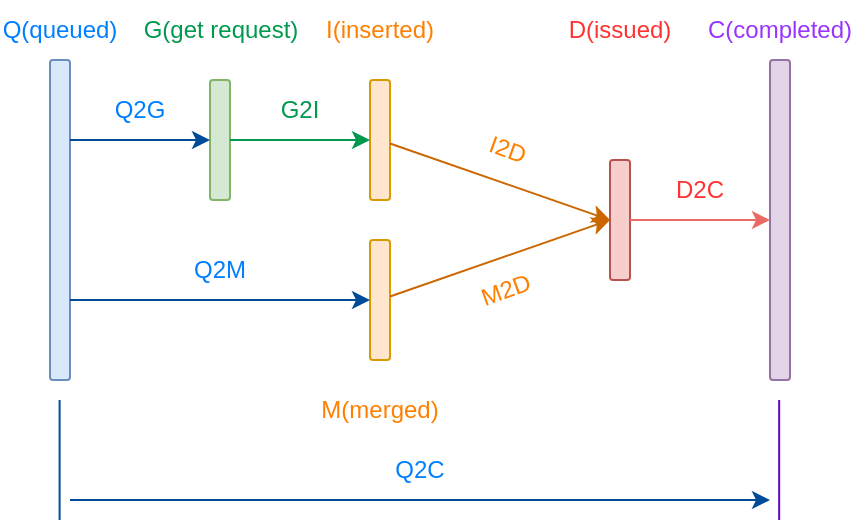 <mxfile version="19.0.3" type="device"><diagram id="qlo248APup-mXne8M70k" name="第 1 页"><mxGraphModel dx="1221" dy="754" grid="1" gridSize="10" guides="1" tooltips="1" connect="1" arrows="1" fold="1" page="1" pageScale="1" pageWidth="827" pageHeight="1169" math="0" shadow="0"><root><mxCell id="0"/><mxCell id="1" parent="0"/><mxCell id="tnAz2uK4wf-B3SNA5CHm-40" value="" style="group" vertex="1" connectable="0" parent="1"><mxGeometry width="420" height="260" as="geometry"/></mxCell><mxCell id="tnAz2uK4wf-B3SNA5CHm-3" value="" style="endArrow=classic;html=1;rounded=0;strokeColor=#004C99;" edge="1" parent="tnAz2uK4wf-B3SNA5CHm-40"><mxGeometry width="50" height="50" relative="1" as="geometry"><mxPoint x="35" y="250" as="sourcePoint"/><mxPoint x="385" y="250" as="targetPoint"/></mxGeometry></mxCell><mxCell id="tnAz2uK4wf-B3SNA5CHm-4" value="Q2G" style="text;html=1;strokeColor=none;fillColor=none;align=center;verticalAlign=middle;whiteSpace=wrap;rounded=0;fontColor=#007FFF;" vertex="1" parent="tnAz2uK4wf-B3SNA5CHm-40"><mxGeometry x="35" y="40" width="70" height="30" as="geometry"/></mxCell><mxCell id="tnAz2uK4wf-B3SNA5CHm-7" value="G2I" style="text;html=1;strokeColor=none;fillColor=none;align=center;verticalAlign=middle;whiteSpace=wrap;rounded=0;fontColor=#00994D;" vertex="1" parent="tnAz2uK4wf-B3SNA5CHm-40"><mxGeometry x="115" y="40" width="70" height="30" as="geometry"/></mxCell><mxCell id="tnAz2uK4wf-B3SNA5CHm-8" value="" style="rounded=1;whiteSpace=wrap;html=1;fillColor=#dae8fc;strokeColor=#6c8ebf;" vertex="1" parent="tnAz2uK4wf-B3SNA5CHm-40"><mxGeometry x="25" y="30" width="10" height="160" as="geometry"/></mxCell><mxCell id="tnAz2uK4wf-B3SNA5CHm-11" value="" style="rounded=1;whiteSpace=wrap;html=1;fillColor=#d5e8d4;strokeColor=#82b366;" vertex="1" parent="tnAz2uK4wf-B3SNA5CHm-40"><mxGeometry x="105" y="40" width="10" height="60" as="geometry"/></mxCell><mxCell id="tnAz2uK4wf-B3SNA5CHm-12" style="edgeStyle=orthogonalEdgeStyle;rounded=0;orthogonalLoop=1;jettySize=auto;html=1;exitX=1;exitY=0.25;exitDx=0;exitDy=0;entryX=0;entryY=0.5;entryDx=0;entryDy=0;strokeColor=#004C99;" edge="1" parent="tnAz2uK4wf-B3SNA5CHm-40" source="tnAz2uK4wf-B3SNA5CHm-8" target="tnAz2uK4wf-B3SNA5CHm-11"><mxGeometry relative="1" as="geometry"/></mxCell><mxCell id="tnAz2uK4wf-B3SNA5CHm-13" value="" style="rounded=1;whiteSpace=wrap;html=1;fillColor=#ffe6cc;strokeColor=#d79b00;" vertex="1" parent="tnAz2uK4wf-B3SNA5CHm-40"><mxGeometry x="185" y="40" width="10" height="60" as="geometry"/></mxCell><mxCell id="tnAz2uK4wf-B3SNA5CHm-14" style="edgeStyle=orthogonalEdgeStyle;rounded=0;orthogonalLoop=1;jettySize=auto;html=1;entryX=0;entryY=0.5;entryDx=0;entryDy=0;strokeColor=#00994D;" edge="1" parent="tnAz2uK4wf-B3SNA5CHm-40" source="tnAz2uK4wf-B3SNA5CHm-11" target="tnAz2uK4wf-B3SNA5CHm-13"><mxGeometry relative="1" as="geometry"/></mxCell><mxCell id="tnAz2uK4wf-B3SNA5CHm-15" value="" style="rounded=1;whiteSpace=wrap;html=1;fillColor=#ffe6cc;strokeColor=#d79b00;" vertex="1" parent="tnAz2uK4wf-B3SNA5CHm-40"><mxGeometry x="185" y="120" width="10" height="60" as="geometry"/></mxCell><mxCell id="tnAz2uK4wf-B3SNA5CHm-16" style="edgeStyle=orthogonalEdgeStyle;rounded=0;orthogonalLoop=1;jettySize=auto;html=1;exitX=1;exitY=0.75;exitDx=0;exitDy=0;entryX=0;entryY=0.5;entryDx=0;entryDy=0;strokeColor=#004C99;" edge="1" parent="tnAz2uK4wf-B3SNA5CHm-40" source="tnAz2uK4wf-B3SNA5CHm-8" target="tnAz2uK4wf-B3SNA5CHm-15"><mxGeometry relative="1" as="geometry"/></mxCell><mxCell id="tnAz2uK4wf-B3SNA5CHm-17" value="" style="rounded=1;whiteSpace=wrap;html=1;fillColor=#f8cecc;strokeColor=#b85450;" vertex="1" parent="tnAz2uK4wf-B3SNA5CHm-40"><mxGeometry x="305" y="80" width="10" height="60" as="geometry"/></mxCell><mxCell id="tnAz2uK4wf-B3SNA5CHm-18" style="orthogonalLoop=1;jettySize=auto;html=1;entryX=0;entryY=0.5;entryDx=0;entryDy=0;rounded=0;strokeColor=#CC6600;" edge="1" parent="tnAz2uK4wf-B3SNA5CHm-40" source="tnAz2uK4wf-B3SNA5CHm-13" target="tnAz2uK4wf-B3SNA5CHm-17"><mxGeometry relative="1" as="geometry"/></mxCell><mxCell id="tnAz2uK4wf-B3SNA5CHm-19" style="orthogonalLoop=1;jettySize=auto;html=1;entryX=0;entryY=0.5;entryDx=0;entryDy=0;rounded=0;strokeColor=#CC6600;" edge="1" parent="tnAz2uK4wf-B3SNA5CHm-40" source="tnAz2uK4wf-B3SNA5CHm-15" target="tnAz2uK4wf-B3SNA5CHm-17"><mxGeometry relative="1" as="geometry"/></mxCell><mxCell id="tnAz2uK4wf-B3SNA5CHm-20" value="" style="rounded=1;whiteSpace=wrap;html=1;fillColor=#e1d5e7;strokeColor=#9673a6;" vertex="1" parent="tnAz2uK4wf-B3SNA5CHm-40"><mxGeometry x="385" y="30" width="10" height="160" as="geometry"/></mxCell><mxCell id="tnAz2uK4wf-B3SNA5CHm-21" style="edgeStyle=orthogonalEdgeStyle;rounded=1;orthogonalLoop=1;jettySize=auto;html=1;entryX=0;entryY=0.5;entryDx=0;entryDy=0;strokeColor=#EA6B66;" edge="1" parent="tnAz2uK4wf-B3SNA5CHm-40" source="tnAz2uK4wf-B3SNA5CHm-17" target="tnAz2uK4wf-B3SNA5CHm-20"><mxGeometry relative="1" as="geometry"/></mxCell><mxCell id="tnAz2uK4wf-B3SNA5CHm-25" value="" style="edgeStyle=none;rounded=0;orthogonalLoop=1;jettySize=auto;html=1;" edge="1" parent="tnAz2uK4wf-B3SNA5CHm-40" source="tnAz2uK4wf-B3SNA5CHm-24" target="tnAz2uK4wf-B3SNA5CHm-20"><mxGeometry relative="1" as="geometry"/></mxCell><mxCell id="tnAz2uK4wf-B3SNA5CHm-24" value="D2C" style="text;html=1;strokeColor=none;fillColor=none;align=center;verticalAlign=middle;whiteSpace=wrap;rounded=0;fontColor=#FF3333;" vertex="1" parent="tnAz2uK4wf-B3SNA5CHm-40"><mxGeometry x="315" y="80" width="70" height="30" as="geometry"/></mxCell><mxCell id="tnAz2uK4wf-B3SNA5CHm-26" value="Q(queued)" style="text;html=1;strokeColor=none;fillColor=none;align=center;verticalAlign=middle;whiteSpace=wrap;rounded=0;fontColor=#007FFF;" vertex="1" parent="tnAz2uK4wf-B3SNA5CHm-40"><mxGeometry width="60" height="30" as="geometry"/></mxCell><mxCell id="tnAz2uK4wf-B3SNA5CHm-27" value="G(get request)" style="text;html=1;strokeColor=none;fillColor=none;align=center;verticalAlign=middle;whiteSpace=wrap;rounded=0;fontColor=#00994D;" vertex="1" parent="tnAz2uK4wf-B3SNA5CHm-40"><mxGeometry x="67.5" width="85" height="30" as="geometry"/></mxCell><mxCell id="tnAz2uK4wf-B3SNA5CHm-28" value="I(inserted)" style="text;html=1;strokeColor=none;fillColor=none;align=center;verticalAlign=middle;whiteSpace=wrap;rounded=0;fontColor=#FF8000;" vertex="1" parent="tnAz2uK4wf-B3SNA5CHm-40"><mxGeometry x="160" width="60" height="30" as="geometry"/></mxCell><mxCell id="tnAz2uK4wf-B3SNA5CHm-29" value="D(issued)" style="text;html=1;strokeColor=none;fillColor=none;align=center;verticalAlign=middle;whiteSpace=wrap;rounded=0;fontColor=#FF3333;" vertex="1" parent="tnAz2uK4wf-B3SNA5CHm-40"><mxGeometry x="280" width="60" height="30" as="geometry"/></mxCell><mxCell id="tnAz2uK4wf-B3SNA5CHm-30" value="C(completed)" style="text;html=1;strokeColor=none;fillColor=none;align=center;verticalAlign=middle;whiteSpace=wrap;rounded=0;fontColor=#9933FF;" vertex="1" parent="tnAz2uK4wf-B3SNA5CHm-40"><mxGeometry x="360" width="60" height="30" as="geometry"/></mxCell><mxCell id="tnAz2uK4wf-B3SNA5CHm-31" value="M(merged)" style="text;html=1;strokeColor=none;fillColor=none;align=center;verticalAlign=middle;whiteSpace=wrap;rounded=0;fontColor=#FF8000;" vertex="1" parent="tnAz2uK4wf-B3SNA5CHm-40"><mxGeometry x="160" y="190" width="60" height="30" as="geometry"/></mxCell><mxCell id="tnAz2uK4wf-B3SNA5CHm-32" value="Q2M" style="text;html=1;strokeColor=none;fillColor=none;align=center;verticalAlign=middle;whiteSpace=wrap;rounded=0;fontColor=#007FFF;" vertex="1" parent="tnAz2uK4wf-B3SNA5CHm-40"><mxGeometry x="35" y="120" width="150" height="30" as="geometry"/></mxCell><mxCell id="tnAz2uK4wf-B3SNA5CHm-33" value="M2D" style="text;html=1;strokeColor=none;fillColor=none;align=center;verticalAlign=middle;whiteSpace=wrap;rounded=0;rotation=-20;fontColor=#FF8000;" vertex="1" parent="tnAz2uK4wf-B3SNA5CHm-40"><mxGeometry x="233.19" y="130.32" width="40" height="29.4" as="geometry"/></mxCell><mxCell id="tnAz2uK4wf-B3SNA5CHm-34" value="I2D" style="text;html=1;strokeColor=none;fillColor=none;align=center;verticalAlign=middle;whiteSpace=wrap;rounded=0;rotation=20;fontColor=#FF8000;" vertex="1" parent="tnAz2uK4wf-B3SNA5CHm-40"><mxGeometry x="233.19" y="60.0" width="41.81" height="29.4" as="geometry"/></mxCell><mxCell id="tnAz2uK4wf-B3SNA5CHm-36" value="" style="endArrow=none;html=1;rounded=0;strokeColor=#004C99;endFill=0;" edge="1" parent="tnAz2uK4wf-B3SNA5CHm-40"><mxGeometry width="50" height="50" relative="1" as="geometry"><mxPoint x="29.8" y="260" as="sourcePoint"/><mxPoint x="29.8" y="200" as="targetPoint"/></mxGeometry></mxCell><mxCell id="tnAz2uK4wf-B3SNA5CHm-37" value="" style="endArrow=none;html=1;rounded=0;strokeColor=#6600CC;" edge="1" parent="tnAz2uK4wf-B3SNA5CHm-40"><mxGeometry width="50" height="50" relative="1" as="geometry"><mxPoint x="389.58" y="260" as="sourcePoint"/><mxPoint x="389.58" y="200" as="targetPoint"/></mxGeometry></mxCell><mxCell id="tnAz2uK4wf-B3SNA5CHm-38" value="Q2C" style="text;html=1;strokeColor=none;fillColor=none;align=center;verticalAlign=middle;whiteSpace=wrap;rounded=0;fontColor=#007FFF;" vertex="1" parent="tnAz2uK4wf-B3SNA5CHm-40"><mxGeometry x="35" y="220" width="350" height="30" as="geometry"/></mxCell></root></mxGraphModel></diagram></mxfile>